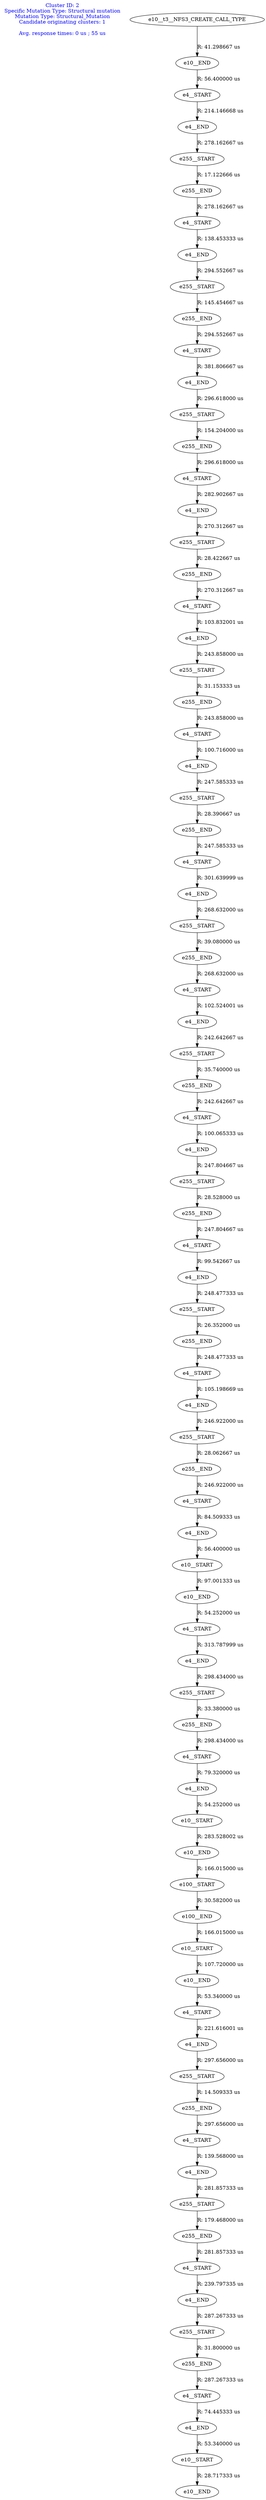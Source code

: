 # 50791  R: 13255.966667 usecs RT: 2205971702.405334 usecs
Digraph 50604 {
1 [fontcolor="blue" shape="plaintext" label="Cluster ID: 2\nSpecific Mutation Type: Structural mutation\nMutation Type: Structural_Mutation\nCandidate originating clusters: 1\n\nAvg. response times: 0 us ; 55 us\n"]
5060471.5060471 [label="e4__START\n"]
5060463.5060463 [label="e4__START\n"]
5060454.5060454 [label="e255__END\n"]
5060455.5060455 [label="e4__START\n"]
5060437.5060437 [label="e255__START\n"]
5060451.5060451 [label="e4__START\n"]
5060464.5060464 [label="e4__END\n"]
5060418.5060418 [label="e255__END\n"]
5060448.5060448 [label="e4__END\n"]
5060413.5060413 [label="e255__START\n"]
5060468.5060468 [label="e4__END\n"]
5060453.5060453 [label="e255__START\n"]
5060475.5060475 [label="e4__START\n"]
5060431.5060431 [label="e4__START\n"]
5060477.5060477 [label="e10__START\n"]
5060422.5060422 [label="e255__END\n"]
506049.506049 [label="e255__START\n"]
5060447.5060447 [label="e4__START\n"]
506044.506044 [label="e4__END\n"]
5060428.5060428 [label="e4__END\n"]
506043.506043 [label="e4__START\n"]
5060465.5060465 [label="e255__START\n"]
5060433.5060433 [label="e255__START\n"]
5060415.5060415 [label="e4__START\n"]
5060458.5060458 [label="e10__END\n"]
5060427.5060427 [label="e4__START\n"]
5060457.5060457 [label="e10__START\n"]
506045.506045 [label="e255__START\n"]
506046.506046 [label="e255__END\n"]
5060417.5060417 [label="e255__START\n"]
5060438.5060438 [label="e255__END\n"]
5060469.5060469 [label="e255__START\n"]
5060456.5060456 [label="e4__END\n"]
506048.506048 [label="e4__END\n"]
5060460.5060460 [label="e100__END\n"]
5060446.5060446 [label="e255__END\n"]
5060444.5060444 [label="e4__END\n"]
5060470.5060470 [label="e255__END\n"]
5060412.5060412 [label="e4__END\n"]
5060430.5060430 [label="e255__END\n"]
5060435.5060435 [label="e4__START\n"]
5060442.5060442 [label="e255__END\n"]
5060449.5060449 [label="e10__START\n"]
5060478.5060478 [label="e10__END\n"]
506047.506047 [label="e4__START\n"]
5060459.5060459 [label="e100__START\n"]
5060474.5060474 [label="e255__END\n"]
5060473.5060473 [label="e255__START\n"]
5060466.5060466 [label="e255__END\n"]
506042.506042 [label="e10__END\n"]
5060439.5060439 [label="e4__START\n"]
5060425.5060425 [label="e255__START\n"]
5060450.5060450 [label="e10__END\n"]
5060472.5060472 [label="e4__END\n"]
5060443.5060443 [label="e4__START\n"]
5060436.5060436 [label="e4__END\n"]
5060419.5060419 [label="e4__START\n"]
5060434.5060434 [label="e255__END\n"]
5060445.5060445 [label="e255__START\n"]
5060416.5060416 [label="e4__END\n"]
5060420.5060420 [label="e4__END\n"]
5060426.5060426 [label="e255__END\n"]
5060461.5060461 [label="e10__START\n"]
5060411.5060411 [label="e4__START\n"]
5060414.5060414 [label="e255__END\n"]
5060424.5060424 [label="e4__END\n"]
5060441.5060441 [label="e255__START\n"]
5060421.5060421 [label="e255__START\n"]
5060432.5060432 [label="e4__END\n"]
5060452.5060452 [label="e4__END\n"]
5060429.5060429 [label="e255__START\n"]
5060476.5060476 [label="e4__END\n"]
5060410.5060410 [label="e255__END\n"]
5060440.5060440 [label="e4__END\n"]
5060462.5060462 [label="e10__END\n"]
5060423.5060423 [label="e4__START\n"]
506041.506041 [label="e10__t3__NFS3_CREATE_CALL_TYPE\n"]
5060467.5060467 [label="e4__START\n"]
506041.506041 -> 506042.506042 [label="R: 41.298667 us"]
506042.506042 -> 506043.506043 [label="R: 56.400000 us"]
506043.506043 -> 506044.506044 [label="R: 214.146668 us"]
506044.506044 -> 506045.506045 [label="R: 278.162667 us"]
506045.506045 -> 506046.506046 [label="R: 17.122666 us"]
506046.506046 -> 506047.506047 [label="R: 278.162667 us"]
506047.506047 -> 506048.506048 [label="R: 138.453333 us"]
506048.506048 -> 506049.506049 [label="R: 294.552667 us"]
506049.506049 -> 5060410.5060410 [label="R: 145.454667 us"]
5060410.5060410 -> 5060411.5060411 [label="R: 294.552667 us"]
5060411.5060411 -> 5060412.5060412 [label="R: 381.806667 us"]
5060412.5060412 -> 5060413.5060413 [label="R: 296.618000 us"]
5060413.5060413 -> 5060414.5060414 [label="R: 154.204000 us"]
5060414.5060414 -> 5060415.5060415 [label="R: 296.618000 us"]
5060415.5060415 -> 5060416.5060416 [label="R: 282.902667 us"]
5060416.5060416 -> 5060417.5060417 [label="R: 270.312667 us"]
5060417.5060417 -> 5060418.5060418 [label="R: 28.422667 us"]
5060418.5060418 -> 5060419.5060419 [label="R: 270.312667 us"]
5060419.5060419 -> 5060420.5060420 [label="R: 103.832001 us"]
5060420.5060420 -> 5060421.5060421 [label="R: 243.858000 us"]
5060421.5060421 -> 5060422.5060422 [label="R: 31.153333 us"]
5060422.5060422 -> 5060423.5060423 [label="R: 243.858000 us"]
5060423.5060423 -> 5060424.5060424 [label="R: 100.716000 us"]
5060424.5060424 -> 5060425.5060425 [label="R: 247.585333 us"]
5060425.5060425 -> 5060426.5060426 [label="R: 28.390667 us"]
5060426.5060426 -> 5060427.5060427 [label="R: 247.585333 us"]
5060427.5060427 -> 5060428.5060428 [label="R: 301.639999 us"]
5060428.5060428 -> 5060429.5060429 [label="R: 268.632000 us"]
5060429.5060429 -> 5060430.5060430 [label="R: 39.080000 us"]
5060430.5060430 -> 5060431.5060431 [label="R: 268.632000 us"]
5060431.5060431 -> 5060432.5060432 [label="R: 102.524001 us"]
5060432.5060432 -> 5060433.5060433 [label="R: 242.642667 us"]
5060433.5060433 -> 5060434.5060434 [label="R: 35.740000 us"]
5060434.5060434 -> 5060435.5060435 [label="R: 242.642667 us"]
5060435.5060435 -> 5060436.5060436 [label="R: 100.065333 us"]
5060436.5060436 -> 5060437.5060437 [label="R: 247.804667 us"]
5060437.5060437 -> 5060438.5060438 [label="R: 28.528000 us"]
5060438.5060438 -> 5060439.5060439 [label="R: 247.804667 us"]
5060439.5060439 -> 5060440.5060440 [label="R: 99.542667 us"]
5060440.5060440 -> 5060441.5060441 [label="R: 248.477333 us"]
5060441.5060441 -> 5060442.5060442 [label="R: 26.352000 us"]
5060442.5060442 -> 5060443.5060443 [label="R: 248.477333 us"]
5060443.5060443 -> 5060444.5060444 [label="R: 105.198669 us"]
5060444.5060444 -> 5060445.5060445 [label="R: 246.922000 us"]
5060445.5060445 -> 5060446.5060446 [label="R: 28.062667 us"]
5060446.5060446 -> 5060447.5060447 [label="R: 246.922000 us"]
5060447.5060447 -> 5060448.5060448 [label="R: 84.509333 us"]
5060448.5060448 -> 5060449.5060449 [label="R: 56.400000 us"]
5060449.5060449 -> 5060450.5060450 [label="R: 97.001333 us"]
5060450.5060450 -> 5060451.5060451 [label="R: 54.252000 us"]
5060451.5060451 -> 5060452.5060452 [label="R: 313.787999 us"]
5060452.5060452 -> 5060453.5060453 [label="R: 298.434000 us"]
5060453.5060453 -> 5060454.5060454 [label="R: 33.380000 us"]
5060454.5060454 -> 5060455.5060455 [label="R: 298.434000 us"]
5060455.5060455 -> 5060456.5060456 [label="R: 79.320000 us"]
5060456.5060456 -> 5060457.5060457 [label="R: 54.252000 us"]
5060457.5060457 -> 5060458.5060458 [label="R: 283.528002 us"]
5060458.5060458 -> 5060459.5060459 [label="R: 166.015000 us"]
5060459.5060459 -> 5060460.5060460 [label="R: 30.582000 us"]
5060460.5060460 -> 5060461.5060461 [label="R: 166.015000 us"]
5060461.5060461 -> 5060462.5060462 [label="R: 107.720000 us"]
5060462.5060462 -> 5060463.5060463 [label="R: 53.340000 us"]
5060463.5060463 -> 5060464.5060464 [label="R: 221.616001 us"]
5060464.5060464 -> 5060465.5060465 [label="R: 297.656000 us"]
5060465.5060465 -> 5060466.5060466 [label="R: 14.509333 us"]
5060466.5060466 -> 5060467.5060467 [label="R: 297.656000 us"]
5060467.5060467 -> 5060468.5060468 [label="R: 139.568000 us"]
5060468.5060468 -> 5060469.5060469 [label="R: 281.857333 us"]
5060469.5060469 -> 5060470.5060470 [label="R: 179.468000 us"]
5060470.5060470 -> 5060471.5060471 [label="R: 281.857333 us"]
5060471.5060471 -> 5060472.5060472 [label="R: 239.797335 us"]
5060472.5060472 -> 5060473.5060473 [label="R: 287.267333 us"]
5060473.5060473 -> 5060474.5060474 [label="R: 31.800000 us"]
5060474.5060474 -> 5060475.5060475 [label="R: 287.267333 us"]
5060475.5060475 -> 5060476.5060476 [label="R: 74.445333 us"]
5060476.5060476 -> 5060477.5060477 [label="R: 53.340000 us"]
5060477.5060477 -> 5060478.5060478 [label="R: 28.717333 us"]
}
